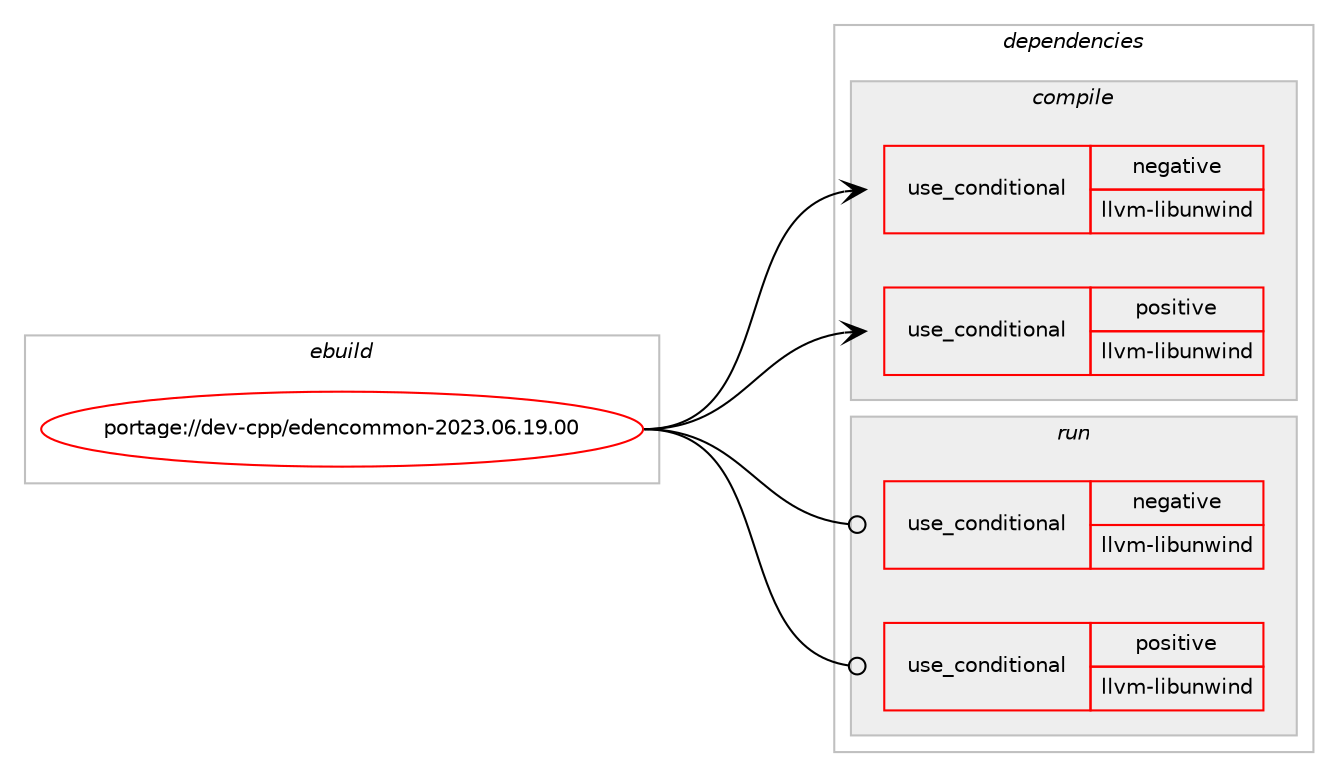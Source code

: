 digraph prolog {

# *************
# Graph options
# *************

newrank=true;
concentrate=true;
compound=true;
graph [rankdir=LR,fontname=Helvetica,fontsize=10,ranksep=1.5];#, ranksep=2.5, nodesep=0.2];
edge  [arrowhead=vee];
node  [fontname=Helvetica,fontsize=10];

# **********
# The ebuild
# **********

subgraph cluster_leftcol {
color=gray;
rank=same;
label=<<i>ebuild</i>>;
id [label="portage://dev-cpp/edencommon-2023.06.19.00", color=red, width=4, href="../dev-cpp/edencommon-2023.06.19.00.svg"];
}

# ****************
# The dependencies
# ****************

subgraph cluster_midcol {
color=gray;
label=<<i>dependencies</i>>;
subgraph cluster_compile {
fillcolor="#eeeeee";
style=filled;
label=<<i>compile</i>>;
subgraph cond16402 {
dependency29570 [label=<<TABLE BORDER="0" CELLBORDER="1" CELLSPACING="0" CELLPADDING="4"><TR><TD ROWSPAN="3" CELLPADDING="10">use_conditional</TD></TR><TR><TD>negative</TD></TR><TR><TD>llvm-libunwind</TD></TR></TABLE>>, shape=none, color=red];
# *** BEGIN UNKNOWN DEPENDENCY TYPE (TODO) ***
# dependency29570 -> package_dependency(portage://dev-cpp/edencommon-2023.06.19.00,install,no,sys-libs,libunwind,none,[,,],any_same_slot,[])
# *** END UNKNOWN DEPENDENCY TYPE (TODO) ***

}
id:e -> dependency29570:w [weight=20,style="solid",arrowhead="vee"];
subgraph cond16403 {
dependency29571 [label=<<TABLE BORDER="0" CELLBORDER="1" CELLSPACING="0" CELLPADDING="4"><TR><TD ROWSPAN="3" CELLPADDING="10">use_conditional</TD></TR><TR><TD>positive</TD></TR><TR><TD>llvm-libunwind</TD></TR></TABLE>>, shape=none, color=red];
# *** BEGIN UNKNOWN DEPENDENCY TYPE (TODO) ***
# dependency29571 -> package_dependency(portage://dev-cpp/edencommon-2023.06.19.00,install,no,sys-libs,llvm-libunwind,none,[,,],any_same_slot,[])
# *** END UNKNOWN DEPENDENCY TYPE (TODO) ***

}
id:e -> dependency29571:w [weight=20,style="solid",arrowhead="vee"];
# *** BEGIN UNKNOWN DEPENDENCY TYPE (TODO) ***
# id -> package_dependency(portage://dev-cpp/edencommon-2023.06.19.00,install,no,dev-cpp,folly,none,[,,],any_same_slot,[])
# *** END UNKNOWN DEPENDENCY TYPE (TODO) ***

# *** BEGIN UNKNOWN DEPENDENCY TYPE (TODO) ***
# id -> package_dependency(portage://dev-cpp/edencommon-2023.06.19.00,install,no,dev-cpp,gflags,none,[,,],any_same_slot,[])
# *** END UNKNOWN DEPENDENCY TYPE (TODO) ***

# *** BEGIN UNKNOWN DEPENDENCY TYPE (TODO) ***
# id -> package_dependency(portage://dev-cpp/edencommon-2023.06.19.00,install,no,dev-cpp,glog,none,[,,],any_same_slot,[use(enable(gflags),none)])
# *** END UNKNOWN DEPENDENCY TYPE (TODO) ***

# *** BEGIN UNKNOWN DEPENDENCY TYPE (TODO) ***
# id -> package_dependency(portage://dev-cpp/edencommon-2023.06.19.00,install,no,dev-cpp,gtest,none,[,,],[],[])
# *** END UNKNOWN DEPENDENCY TYPE (TODO) ***

}
subgraph cluster_compileandrun {
fillcolor="#eeeeee";
style=filled;
label=<<i>compile and run</i>>;
}
subgraph cluster_run {
fillcolor="#eeeeee";
style=filled;
label=<<i>run</i>>;
subgraph cond16404 {
dependency29572 [label=<<TABLE BORDER="0" CELLBORDER="1" CELLSPACING="0" CELLPADDING="4"><TR><TD ROWSPAN="3" CELLPADDING="10">use_conditional</TD></TR><TR><TD>negative</TD></TR><TR><TD>llvm-libunwind</TD></TR></TABLE>>, shape=none, color=red];
# *** BEGIN UNKNOWN DEPENDENCY TYPE (TODO) ***
# dependency29572 -> package_dependency(portage://dev-cpp/edencommon-2023.06.19.00,run,no,sys-libs,libunwind,none,[,,],any_same_slot,[])
# *** END UNKNOWN DEPENDENCY TYPE (TODO) ***

}
id:e -> dependency29572:w [weight=20,style="solid",arrowhead="odot"];
subgraph cond16405 {
dependency29573 [label=<<TABLE BORDER="0" CELLBORDER="1" CELLSPACING="0" CELLPADDING="4"><TR><TD ROWSPAN="3" CELLPADDING="10">use_conditional</TD></TR><TR><TD>positive</TD></TR><TR><TD>llvm-libunwind</TD></TR></TABLE>>, shape=none, color=red];
# *** BEGIN UNKNOWN DEPENDENCY TYPE (TODO) ***
# dependency29573 -> package_dependency(portage://dev-cpp/edencommon-2023.06.19.00,run,no,sys-libs,llvm-libunwind,none,[,,],any_same_slot,[])
# *** END UNKNOWN DEPENDENCY TYPE (TODO) ***

}
id:e -> dependency29573:w [weight=20,style="solid",arrowhead="odot"];
# *** BEGIN UNKNOWN DEPENDENCY TYPE (TODO) ***
# id -> package_dependency(portage://dev-cpp/edencommon-2023.06.19.00,run,no,dev-cpp,folly,none,[,,],any_same_slot,[])
# *** END UNKNOWN DEPENDENCY TYPE (TODO) ***

# *** BEGIN UNKNOWN DEPENDENCY TYPE (TODO) ***
# id -> package_dependency(portage://dev-cpp/edencommon-2023.06.19.00,run,no,dev-cpp,gflags,none,[,,],any_same_slot,[])
# *** END UNKNOWN DEPENDENCY TYPE (TODO) ***

# *** BEGIN UNKNOWN DEPENDENCY TYPE (TODO) ***
# id -> package_dependency(portage://dev-cpp/edencommon-2023.06.19.00,run,no,dev-cpp,glog,none,[,,],any_same_slot,[use(enable(gflags),none)])
# *** END UNKNOWN DEPENDENCY TYPE (TODO) ***

}
}

# **************
# The candidates
# **************

subgraph cluster_choices {
rank=same;
color=gray;
label=<<i>candidates</i>>;

}

}
